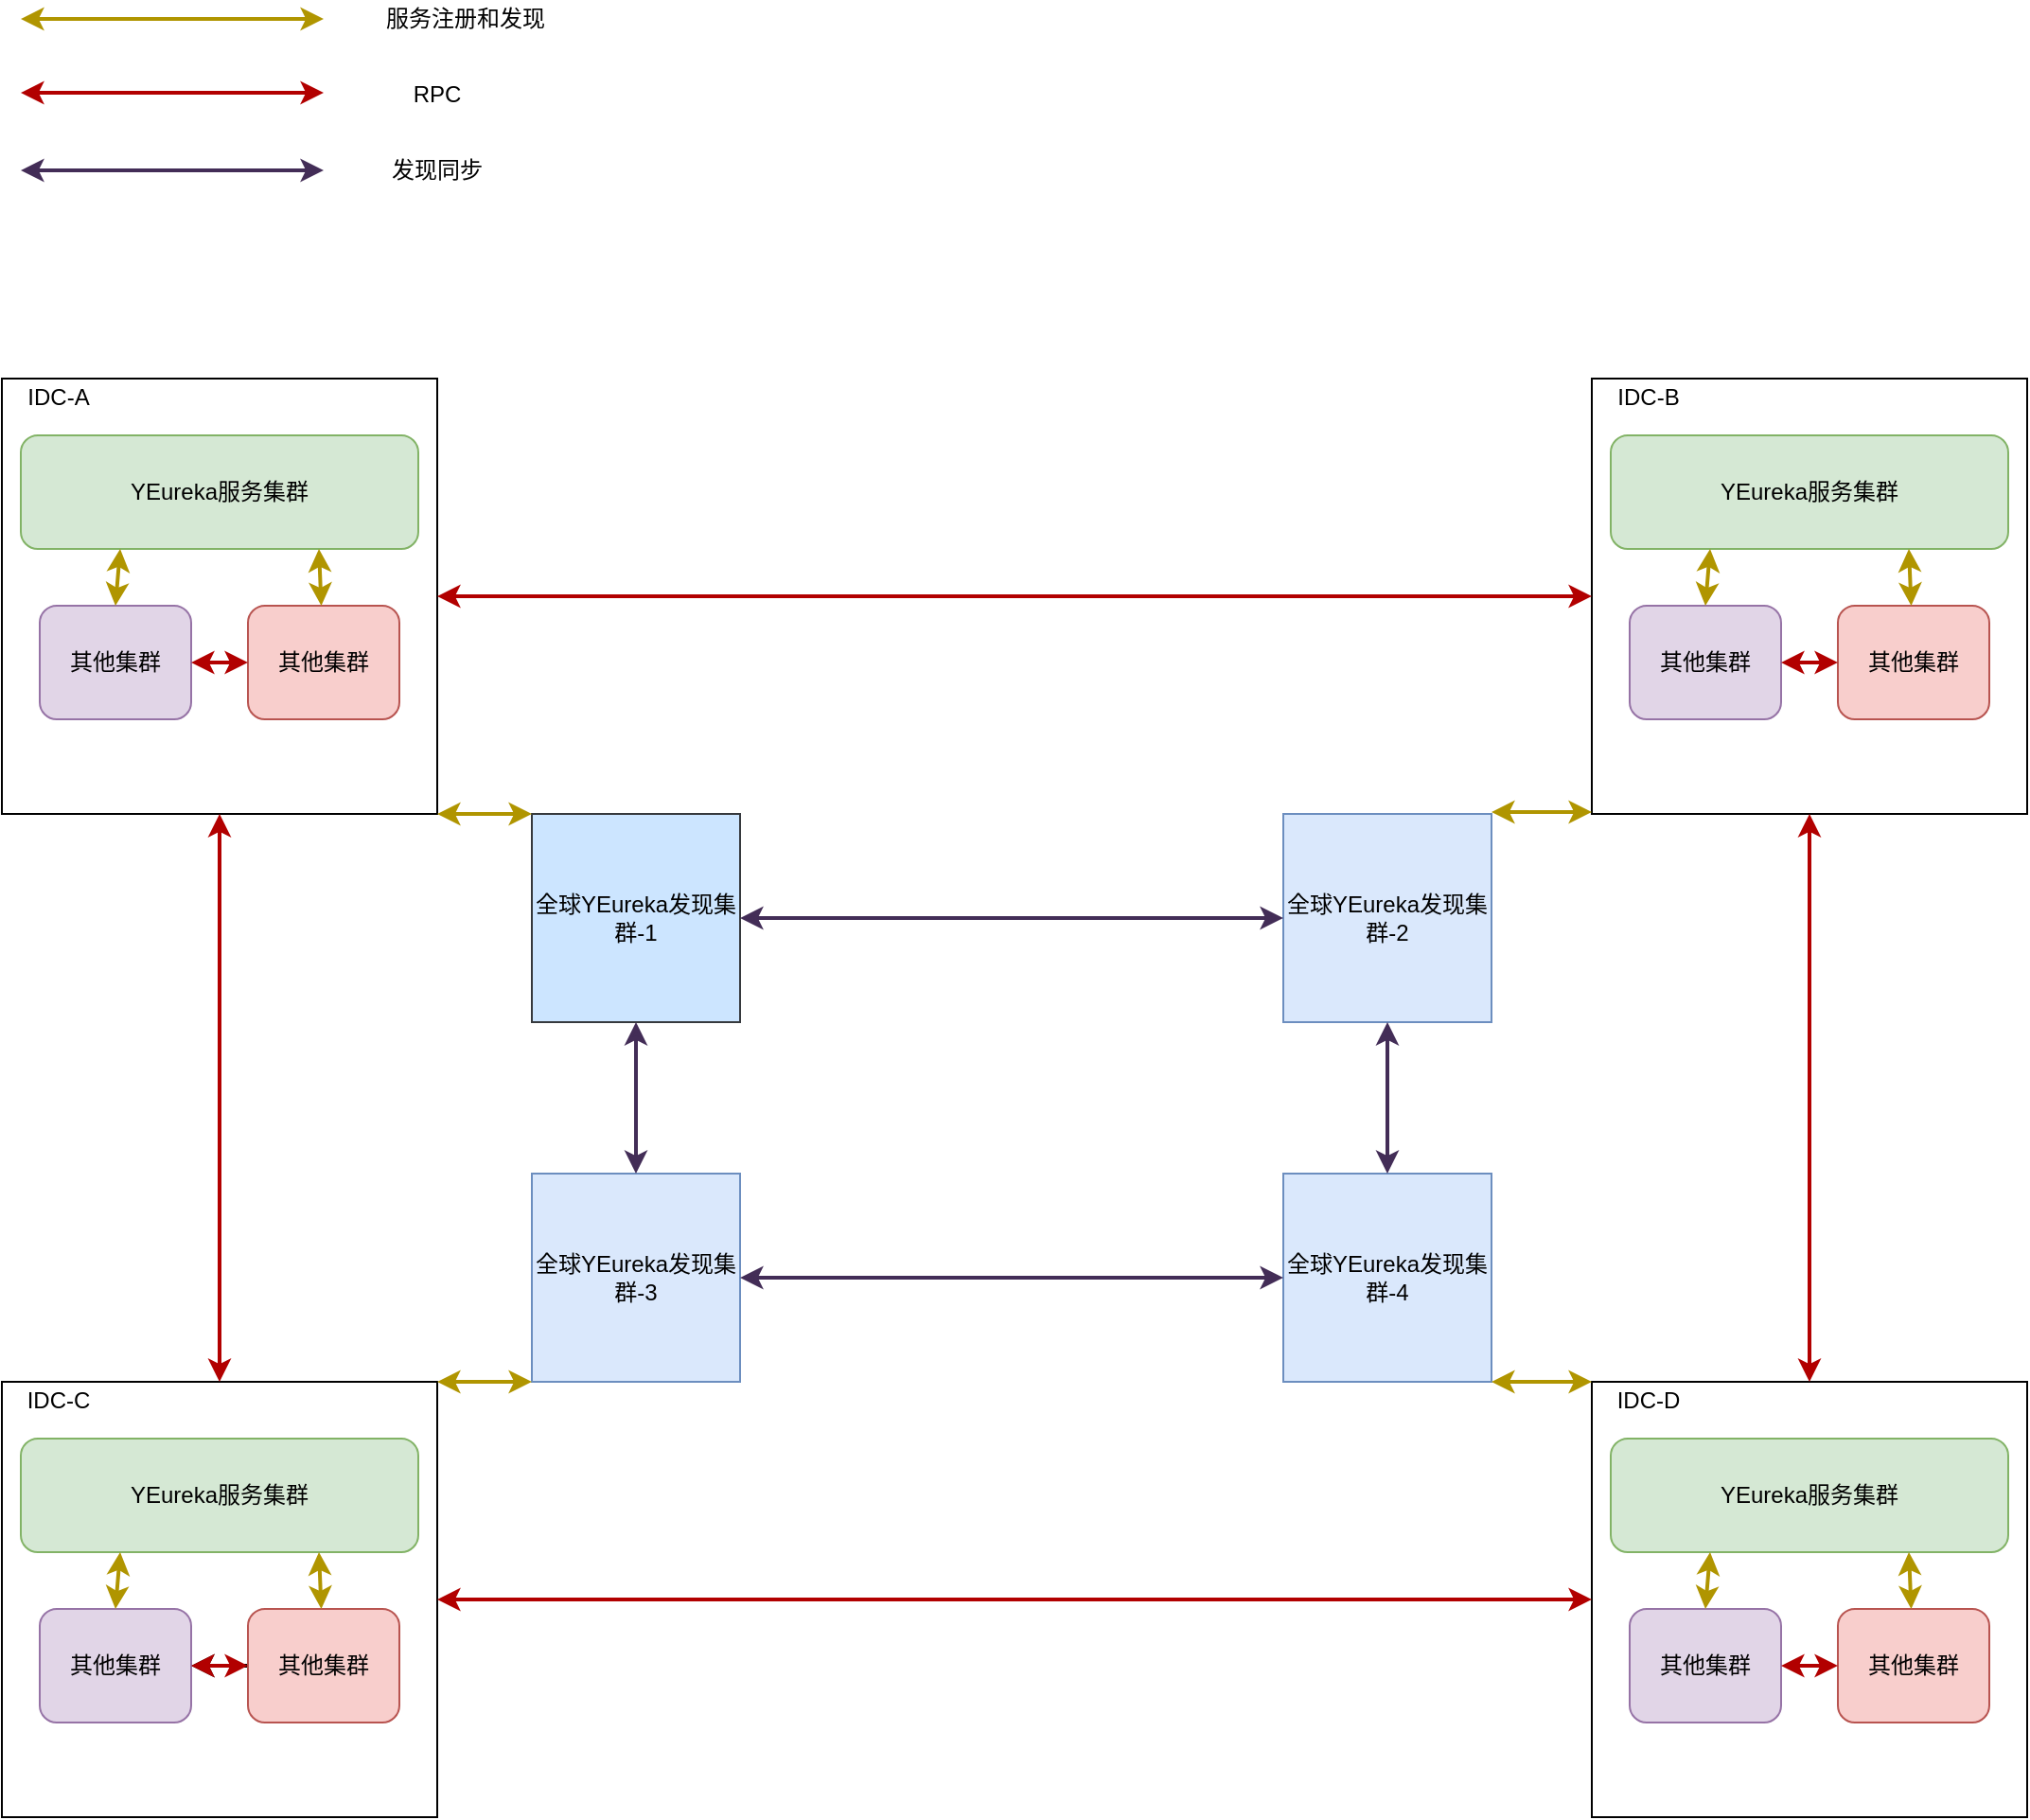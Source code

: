<mxfile version="13.8.0" type="github">
  <diagram id="62m_wsy3EDpjfOrOz8zj" name="Page-1">
    <mxGraphModel dx="1422" dy="1963" grid="1" gridSize="10" guides="1" tooltips="1" connect="1" arrows="1" fold="1" page="1" pageScale="1" pageWidth="827" pageHeight="1169" math="0" shadow="0">
      <root>
        <mxCell id="0" />
        <mxCell id="1" parent="0" />
        <mxCell id="1MdkNr_c9jZ1odj1kv4w-10" value="" style="whiteSpace=wrap;html=1;aspect=fixed;" parent="1" vertex="1">
          <mxGeometry x="150" y="150" width="230" height="230" as="geometry" />
        </mxCell>
        <mxCell id="1MdkNr_c9jZ1odj1kv4w-11" value="YEureka服务集群" style="rounded=1;whiteSpace=wrap;html=1;fillColor=#d5e8d4;strokeColor=#82b366;" parent="1" vertex="1">
          <mxGeometry x="160" y="180" width="210" height="60" as="geometry" />
        </mxCell>
        <mxCell id="1MdkNr_c9jZ1odj1kv4w-12" value="IDC-A" style="text;html=1;strokeColor=none;fillColor=none;align=center;verticalAlign=middle;whiteSpace=wrap;rounded=0;" parent="1" vertex="1">
          <mxGeometry x="150" y="150" width="60" height="20" as="geometry" />
        </mxCell>
        <mxCell id="1MdkNr_c9jZ1odj1kv4w-13" value="其他集群" style="rounded=1;whiteSpace=wrap;html=1;fillColor=#f8cecc;strokeColor=#b85450;" parent="1" vertex="1">
          <mxGeometry x="280" y="270" width="80" height="60" as="geometry" />
        </mxCell>
        <mxCell id="1MdkNr_c9jZ1odj1kv4w-14" value="" style="endArrow=classic;startArrow=classic;html=1;exitX=0.75;exitY=1;exitDx=0;exitDy=0;fillColor=#e3c800;strokeColor=#B09500;strokeWidth=2;" parent="1" source="1MdkNr_c9jZ1odj1kv4w-11" target="1MdkNr_c9jZ1odj1kv4w-13" edge="1">
          <mxGeometry width="50" height="50" relative="1" as="geometry">
            <mxPoint x="510" y="500" as="sourcePoint" />
            <mxPoint x="550" y="470" as="targetPoint" />
          </mxGeometry>
        </mxCell>
        <mxCell id="1MdkNr_c9jZ1odj1kv4w-15" value="其他集群" style="rounded=1;whiteSpace=wrap;html=1;fillColor=#e1d5e7;strokeColor=#9673a6;" parent="1" vertex="1">
          <mxGeometry x="170" y="270" width="80" height="60" as="geometry" />
        </mxCell>
        <mxCell id="1MdkNr_c9jZ1odj1kv4w-16" value="" style="endArrow=classic;startArrow=classic;html=1;exitX=0.5;exitY=0;exitDx=0;exitDy=0;entryX=0.25;entryY=1;entryDx=0;entryDy=0;fillColor=#e3c800;strokeColor=#B09500;strokeWidth=2;" parent="1" source="1MdkNr_c9jZ1odj1kv4w-15" target="1MdkNr_c9jZ1odj1kv4w-11" edge="1">
          <mxGeometry width="50" height="50" relative="1" as="geometry">
            <mxPoint x="327.5" y="250" as="sourcePoint" />
            <mxPoint x="328.75" y="280" as="targetPoint" />
          </mxGeometry>
        </mxCell>
        <mxCell id="1MdkNr_c9jZ1odj1kv4w-17" value="" style="endArrow=classic;startArrow=classic;html=1;entryX=0;entryY=0.5;entryDx=0;entryDy=0;fillColor=#e51400;strokeColor=#B20000;strokeWidth=2;" parent="1" source="1MdkNr_c9jZ1odj1kv4w-15" target="1MdkNr_c9jZ1odj1kv4w-13" edge="1">
          <mxGeometry width="50" height="50" relative="1" as="geometry">
            <mxPoint x="510" y="500" as="sourcePoint" />
            <mxPoint x="560" y="450" as="targetPoint" />
          </mxGeometry>
        </mxCell>
        <mxCell id="1MdkNr_c9jZ1odj1kv4w-18" value="全球YEureka发现集群-1" style="whiteSpace=wrap;html=1;aspect=fixed;fillColor=#cce5ff;strokeColor=#36393d;rounded=0;shadow=0;glass=0;" parent="1" vertex="1">
          <mxGeometry x="430" y="380" width="110" height="110" as="geometry" />
        </mxCell>
        <mxCell id="1MdkNr_c9jZ1odj1kv4w-19" value="" style="whiteSpace=wrap;html=1;aspect=fixed;" parent="1" vertex="1">
          <mxGeometry x="990" y="150" width="230" height="230" as="geometry" />
        </mxCell>
        <mxCell id="1MdkNr_c9jZ1odj1kv4w-20" value="YEureka服务集群" style="rounded=1;whiteSpace=wrap;html=1;fillColor=#d5e8d4;strokeColor=#82b366;" parent="1" vertex="1">
          <mxGeometry x="1000" y="180" width="210" height="60" as="geometry" />
        </mxCell>
        <mxCell id="1MdkNr_c9jZ1odj1kv4w-21" value="IDC-B" style="text;html=1;strokeColor=none;fillColor=none;align=center;verticalAlign=middle;whiteSpace=wrap;rounded=0;" parent="1" vertex="1">
          <mxGeometry x="990" y="150" width="60" height="20" as="geometry" />
        </mxCell>
        <mxCell id="1MdkNr_c9jZ1odj1kv4w-22" value="其他集群" style="rounded=1;whiteSpace=wrap;html=1;fillColor=#f8cecc;strokeColor=#b85450;" parent="1" vertex="1">
          <mxGeometry x="1120" y="270" width="80" height="60" as="geometry" />
        </mxCell>
        <mxCell id="1MdkNr_c9jZ1odj1kv4w-23" value="" style="endArrow=classic;startArrow=classic;html=1;exitX=0.75;exitY=1;exitDx=0;exitDy=0;fillColor=#e3c800;strokeColor=#B09500;strokeWidth=2;" parent="1" source="1MdkNr_c9jZ1odj1kv4w-20" target="1MdkNr_c9jZ1odj1kv4w-22" edge="1">
          <mxGeometry width="50" height="50" relative="1" as="geometry">
            <mxPoint x="1350" y="500" as="sourcePoint" />
            <mxPoint x="1390" y="470" as="targetPoint" />
          </mxGeometry>
        </mxCell>
        <mxCell id="1MdkNr_c9jZ1odj1kv4w-24" value="其他集群" style="rounded=1;whiteSpace=wrap;html=1;fillColor=#e1d5e7;strokeColor=#9673a6;" parent="1" vertex="1">
          <mxGeometry x="1010" y="270" width="80" height="60" as="geometry" />
        </mxCell>
        <mxCell id="1MdkNr_c9jZ1odj1kv4w-25" value="" style="endArrow=classic;startArrow=classic;html=1;exitX=0.5;exitY=0;exitDx=0;exitDy=0;entryX=0.25;entryY=1;entryDx=0;entryDy=0;fillColor=#e3c800;strokeColor=#B09500;strokeWidth=2;" parent="1" source="1MdkNr_c9jZ1odj1kv4w-24" target="1MdkNr_c9jZ1odj1kv4w-20" edge="1">
          <mxGeometry width="50" height="50" relative="1" as="geometry">
            <mxPoint x="1167.5" y="250" as="sourcePoint" />
            <mxPoint x="1168.75" y="280" as="targetPoint" />
          </mxGeometry>
        </mxCell>
        <mxCell id="1MdkNr_c9jZ1odj1kv4w-26" value="" style="endArrow=classic;startArrow=classic;html=1;entryX=0;entryY=0.5;entryDx=0;entryDy=0;fillColor=#e51400;strokeColor=#B20000;strokeWidth=2;" parent="1" source="1MdkNr_c9jZ1odj1kv4w-24" target="1MdkNr_c9jZ1odj1kv4w-22" edge="1">
          <mxGeometry width="50" height="50" relative="1" as="geometry">
            <mxPoint x="1350" y="500" as="sourcePoint" />
            <mxPoint x="1400" y="450" as="targetPoint" />
          </mxGeometry>
        </mxCell>
        <mxCell id="1MdkNr_c9jZ1odj1kv4w-27" value="" style="whiteSpace=wrap;html=1;aspect=fixed;" parent="1" vertex="1">
          <mxGeometry x="150" y="680" width="230" height="230" as="geometry" />
        </mxCell>
        <mxCell id="1MdkNr_c9jZ1odj1kv4w-28" value="YEureka服务集群" style="rounded=1;whiteSpace=wrap;html=1;fillColor=#d5e8d4;strokeColor=#82b366;" parent="1" vertex="1">
          <mxGeometry x="160" y="710" width="210" height="60" as="geometry" />
        </mxCell>
        <mxCell id="1MdkNr_c9jZ1odj1kv4w-29" value="IDC-C" style="text;html=1;strokeColor=none;fillColor=none;align=center;verticalAlign=middle;whiteSpace=wrap;rounded=0;" parent="1" vertex="1">
          <mxGeometry x="150" y="680" width="60" height="20" as="geometry" />
        </mxCell>
        <mxCell id="6lS-zs9_245BjLI-id7m-17" value="" style="edgeStyle=orthogonalEdgeStyle;rounded=0;orthogonalLoop=1;jettySize=auto;html=1;strokeWidth=2;" edge="1" parent="1" source="1MdkNr_c9jZ1odj1kv4w-30" target="1MdkNr_c9jZ1odj1kv4w-32">
          <mxGeometry relative="1" as="geometry" />
        </mxCell>
        <mxCell id="1MdkNr_c9jZ1odj1kv4w-30" value="其他集群" style="rounded=1;whiteSpace=wrap;html=1;fillColor=#f8cecc;strokeColor=#b85450;" parent="1" vertex="1">
          <mxGeometry x="280" y="800" width="80" height="60" as="geometry" />
        </mxCell>
        <mxCell id="1MdkNr_c9jZ1odj1kv4w-31" value="" style="endArrow=classic;startArrow=classic;html=1;exitX=0.75;exitY=1;exitDx=0;exitDy=0;fillColor=#e3c800;strokeColor=#B09500;strokeWidth=2;" parent="1" source="1MdkNr_c9jZ1odj1kv4w-28" target="1MdkNr_c9jZ1odj1kv4w-30" edge="1">
          <mxGeometry width="50" height="50" relative="1" as="geometry">
            <mxPoint x="510" y="1030" as="sourcePoint" />
            <mxPoint x="550" y="1000" as="targetPoint" />
          </mxGeometry>
        </mxCell>
        <mxCell id="1MdkNr_c9jZ1odj1kv4w-32" value="其他集群" style="rounded=1;whiteSpace=wrap;html=1;fillColor=#e1d5e7;strokeColor=#9673a6;" parent="1" vertex="1">
          <mxGeometry x="170" y="800" width="80" height="60" as="geometry" />
        </mxCell>
        <mxCell id="1MdkNr_c9jZ1odj1kv4w-33" value="" style="endArrow=classic;startArrow=classic;html=1;exitX=0.5;exitY=0;exitDx=0;exitDy=0;entryX=0.25;entryY=1;entryDx=0;entryDy=0;fillColor=#e3c800;strokeColor=#B09500;strokeWidth=2;" parent="1" source="1MdkNr_c9jZ1odj1kv4w-32" target="1MdkNr_c9jZ1odj1kv4w-28" edge="1">
          <mxGeometry width="50" height="50" relative="1" as="geometry">
            <mxPoint x="327.5" y="780" as="sourcePoint" />
            <mxPoint x="328.75" y="810" as="targetPoint" />
          </mxGeometry>
        </mxCell>
        <mxCell id="1MdkNr_c9jZ1odj1kv4w-35" value="" style="whiteSpace=wrap;html=1;aspect=fixed;" parent="1" vertex="1">
          <mxGeometry x="990" y="680" width="230" height="230" as="geometry" />
        </mxCell>
        <mxCell id="1MdkNr_c9jZ1odj1kv4w-36" value="YEureka服务集群" style="rounded=1;whiteSpace=wrap;html=1;fillColor=#d5e8d4;strokeColor=#82b366;" parent="1" vertex="1">
          <mxGeometry x="1000" y="710" width="210" height="60" as="geometry" />
        </mxCell>
        <mxCell id="1MdkNr_c9jZ1odj1kv4w-37" value="IDC-D" style="text;html=1;strokeColor=none;fillColor=none;align=center;verticalAlign=middle;whiteSpace=wrap;rounded=0;" parent="1" vertex="1">
          <mxGeometry x="990" y="680" width="60" height="20" as="geometry" />
        </mxCell>
        <mxCell id="1MdkNr_c9jZ1odj1kv4w-38" value="其他集群" style="rounded=1;whiteSpace=wrap;html=1;fillColor=#f8cecc;strokeColor=#b85450;" parent="1" vertex="1">
          <mxGeometry x="1120" y="800" width="80" height="60" as="geometry" />
        </mxCell>
        <mxCell id="1MdkNr_c9jZ1odj1kv4w-39" value="" style="endArrow=classic;startArrow=classic;html=1;exitX=0.75;exitY=1;exitDx=0;exitDy=0;fillColor=#e3c800;strokeColor=#B09500;strokeWidth=2;" parent="1" source="1MdkNr_c9jZ1odj1kv4w-36" target="1MdkNr_c9jZ1odj1kv4w-38" edge="1">
          <mxGeometry width="50" height="50" relative="1" as="geometry">
            <mxPoint x="1350" y="1030" as="sourcePoint" />
            <mxPoint x="1390" y="1000" as="targetPoint" />
          </mxGeometry>
        </mxCell>
        <mxCell id="1MdkNr_c9jZ1odj1kv4w-40" value="其他集群" style="rounded=1;whiteSpace=wrap;html=1;fillColor=#e1d5e7;strokeColor=#9673a6;" parent="1" vertex="1">
          <mxGeometry x="1010" y="800" width="80" height="60" as="geometry" />
        </mxCell>
        <mxCell id="1MdkNr_c9jZ1odj1kv4w-41" value="" style="endArrow=classic;startArrow=classic;html=1;exitX=0.5;exitY=0;exitDx=0;exitDy=0;entryX=0.25;entryY=1;entryDx=0;entryDy=0;fillColor=#e3c800;strokeColor=#B09500;strokeWidth=2;" parent="1" source="1MdkNr_c9jZ1odj1kv4w-40" target="1MdkNr_c9jZ1odj1kv4w-36" edge="1">
          <mxGeometry width="50" height="50" relative="1" as="geometry">
            <mxPoint x="1167.5" y="780" as="sourcePoint" />
            <mxPoint x="1168.75" y="810" as="targetPoint" />
          </mxGeometry>
        </mxCell>
        <mxCell id="1MdkNr_c9jZ1odj1kv4w-42" value="" style="endArrow=classic;startArrow=classic;html=1;entryX=0;entryY=0.5;entryDx=0;entryDy=0;fillColor=#e51400;strokeColor=#B20000;strokeWidth=2;" parent="1" source="1MdkNr_c9jZ1odj1kv4w-40" target="1MdkNr_c9jZ1odj1kv4w-38" edge="1">
          <mxGeometry width="50" height="50" relative="1" as="geometry">
            <mxPoint x="1350" y="1030" as="sourcePoint" />
            <mxPoint x="1400" y="980" as="targetPoint" />
          </mxGeometry>
        </mxCell>
        <mxCell id="1MdkNr_c9jZ1odj1kv4w-47" value="" style="endArrow=classic;startArrow=classic;html=1;entryX=0.5;entryY=1;entryDx=0;entryDy=0;fillColor=#e51400;strokeColor=#B20000;strokeWidth=2;" parent="1" source="1MdkNr_c9jZ1odj1kv4w-27" target="1MdkNr_c9jZ1odj1kv4w-10" edge="1">
          <mxGeometry width="50" height="50" relative="1" as="geometry">
            <mxPoint x="350" y="430" as="sourcePoint" />
            <mxPoint x="400" y="420" as="targetPoint" />
          </mxGeometry>
        </mxCell>
        <mxCell id="1MdkNr_c9jZ1odj1kv4w-48" value="" style="endArrow=classic;startArrow=classic;html=1;entryX=0;entryY=0.5;entryDx=0;entryDy=0;exitX=1;exitY=0.5;exitDx=0;exitDy=0;strokeWidth=2;fillColor=#e51400;strokeColor=#B20000;" parent="1" source="1MdkNr_c9jZ1odj1kv4w-27" target="1MdkNr_c9jZ1odj1kv4w-35" edge="1">
          <mxGeometry width="50" height="50" relative="1" as="geometry">
            <mxPoint x="650" y="610" as="sourcePoint" />
            <mxPoint x="700" y="560" as="targetPoint" />
          </mxGeometry>
        </mxCell>
        <mxCell id="1MdkNr_c9jZ1odj1kv4w-49" value="" style="endArrow=classic;startArrow=classic;html=1;strokeWidth=2;fillColor=#e51400;strokeColor=#B20000;" parent="1" source="1MdkNr_c9jZ1odj1kv4w-19" target="1MdkNr_c9jZ1odj1kv4w-35" edge="1">
          <mxGeometry width="50" height="50" relative="1" as="geometry">
            <mxPoint x="930" y="414" as="sourcePoint" />
            <mxPoint x="1220" y="414" as="targetPoint" />
          </mxGeometry>
        </mxCell>
        <mxCell id="1MdkNr_c9jZ1odj1kv4w-50" value="" style="endArrow=classic;startArrow=classic;html=1;exitX=0;exitY=0.5;exitDx=0;exitDy=0;entryX=1;entryY=0.5;entryDx=0;entryDy=0;strokeWidth=2;fillColor=#e51400;strokeColor=#B20000;" parent="1" source="1MdkNr_c9jZ1odj1kv4w-19" target="1MdkNr_c9jZ1odj1kv4w-10" edge="1">
          <mxGeometry width="50" height="50" relative="1" as="geometry">
            <mxPoint x="935" y="390" as="sourcePoint" />
            <mxPoint x="935" y="550" as="targetPoint" />
          </mxGeometry>
        </mxCell>
        <mxCell id="1MdkNr_c9jZ1odj1kv4w-51" value="全球YEureka发现集群-4" style="whiteSpace=wrap;html=1;aspect=fixed;fillColor=#dae8fc;strokeColor=#6c8ebf;rounded=0;" parent="1" vertex="1">
          <mxGeometry x="827" y="570" width="110" height="110" as="geometry" />
        </mxCell>
        <mxCell id="1MdkNr_c9jZ1odj1kv4w-52" value="全球YEureka发现集群-3" style="whiteSpace=wrap;html=1;aspect=fixed;fillColor=#dae8fc;strokeColor=#6c8ebf;rounded=0;" parent="1" vertex="1">
          <mxGeometry x="430" y="570" width="110" height="110" as="geometry" />
        </mxCell>
        <mxCell id="1MdkNr_c9jZ1odj1kv4w-53" value="全球YEureka发现集群-2" style="whiteSpace=wrap;html=1;aspect=fixed;fillColor=#dae8fc;strokeColor=#6c8ebf;rounded=0;sketch=0;" parent="1" vertex="1">
          <mxGeometry x="827" y="380" width="110" height="110" as="geometry" />
        </mxCell>
        <mxCell id="1MdkNr_c9jZ1odj1kv4w-54" value="" style="endArrow=classic;startArrow=classic;html=1;exitX=0;exitY=1;exitDx=0;exitDy=0;fillColor=#e3c800;strokeColor=#B09500;strokeWidth=2;" parent="1" source="1MdkNr_c9jZ1odj1kv4w-52" edge="1">
          <mxGeometry width="50" height="50" relative="1" as="geometry">
            <mxPoint x="330" y="730" as="sourcePoint" />
            <mxPoint x="380" y="680" as="targetPoint" />
          </mxGeometry>
        </mxCell>
        <mxCell id="1MdkNr_c9jZ1odj1kv4w-55" value="" style="endArrow=classic;startArrow=classic;html=1;entryX=1;entryY=1;entryDx=0;entryDy=0;exitX=0;exitY=0;exitDx=0;exitDy=0;fillColor=#e3c800;strokeColor=#B09500;strokeWidth=2;" parent="1" source="1MdkNr_c9jZ1odj1kv4w-18" target="1MdkNr_c9jZ1odj1kv4w-10" edge="1">
          <mxGeometry width="50" height="50" relative="1" as="geometry">
            <mxPoint x="640" y="510" as="sourcePoint" />
            <mxPoint x="690" y="460" as="targetPoint" />
          </mxGeometry>
        </mxCell>
        <mxCell id="1MdkNr_c9jZ1odj1kv4w-56" value="" style="endArrow=classic;startArrow=classic;html=1;exitX=0;exitY=0;exitDx=0;exitDy=0;fillColor=#e3c800;strokeColor=#B09500;strokeWidth=2;" parent="1" source="1MdkNr_c9jZ1odj1kv4w-37" edge="1">
          <mxGeometry width="50" height="50" relative="1" as="geometry">
            <mxPoint x="987" y="680" as="sourcePoint" />
            <mxPoint x="937" y="680" as="targetPoint" />
          </mxGeometry>
        </mxCell>
        <mxCell id="1MdkNr_c9jZ1odj1kv4w-57" value="" style="endArrow=classic;startArrow=classic;html=1;exitX=0;exitY=0;exitDx=0;exitDy=0;fillColor=#e3c800;strokeColor=#B09500;strokeWidth=2;" parent="1" edge="1">
          <mxGeometry width="50" height="50" relative="1" as="geometry">
            <mxPoint x="990" y="379" as="sourcePoint" />
            <mxPoint x="937" y="379" as="targetPoint" />
          </mxGeometry>
        </mxCell>
        <mxCell id="1MdkNr_c9jZ1odj1kv4w-58" value="" style="endArrow=classic;startArrow=classic;html=1;entryX=1;entryY=0.5;entryDx=0;entryDy=0;exitX=0;exitY=0.5;exitDx=0;exitDy=0;fillColor=#76608a;strokeColor=#432D57;strokeWidth=2;" parent="1" source="1MdkNr_c9jZ1odj1kv4w-51" target="1MdkNr_c9jZ1odj1kv4w-52" edge="1">
          <mxGeometry width="50" height="50" relative="1" as="geometry">
            <mxPoint x="660" y="630" as="sourcePoint" />
            <mxPoint x="710" y="580" as="targetPoint" />
          </mxGeometry>
        </mxCell>
        <mxCell id="1MdkNr_c9jZ1odj1kv4w-59" value="" style="endArrow=classic;startArrow=classic;html=1;exitX=0.5;exitY=1;exitDx=0;exitDy=0;fillColor=#76608a;strokeColor=#432D57;strokeWidth=2;" parent="1" source="1MdkNr_c9jZ1odj1kv4w-53" target="1MdkNr_c9jZ1odj1kv4w-51" edge="1">
          <mxGeometry width="50" height="50" relative="1" as="geometry">
            <mxPoint x="837" y="635" as="sourcePoint" />
            <mxPoint x="550" y="635" as="targetPoint" />
          </mxGeometry>
        </mxCell>
        <mxCell id="1MdkNr_c9jZ1odj1kv4w-60" value="" style="endArrow=classic;startArrow=classic;html=1;exitX=1;exitY=0.5;exitDx=0;exitDy=0;fillColor=#76608a;strokeColor=#432D57;strokeWidth=2;" parent="1" source="1MdkNr_c9jZ1odj1kv4w-18" target="1MdkNr_c9jZ1odj1kv4w-53" edge="1">
          <mxGeometry width="50" height="50" relative="1" as="geometry">
            <mxPoint x="892" y="500" as="sourcePoint" />
            <mxPoint x="892" y="580" as="targetPoint" />
          </mxGeometry>
        </mxCell>
        <mxCell id="1MdkNr_c9jZ1odj1kv4w-61" value="" style="endArrow=classic;startArrow=classic;html=1;exitX=0.5;exitY=1;exitDx=0;exitDy=0;entryX=0.5;entryY=0;entryDx=0;entryDy=0;fillColor=#76608a;strokeColor=#432D57;strokeWidth=2;" parent="1" source="1MdkNr_c9jZ1odj1kv4w-18" target="1MdkNr_c9jZ1odj1kv4w-52" edge="1">
          <mxGeometry width="50" height="50" relative="1" as="geometry">
            <mxPoint x="490" y="520" as="sourcePoint" />
            <mxPoint x="777" y="520" as="targetPoint" />
          </mxGeometry>
        </mxCell>
        <mxCell id="6lS-zs9_245BjLI-id7m-5" value="" style="endArrow=classic;startArrow=classic;html=1;fillColor=#e51400;strokeColor=#B20000;strokeWidth=2;" edge="1" parent="1">
          <mxGeometry width="50" height="50" relative="1" as="geometry">
            <mxPoint x="160" y="-1" as="sourcePoint" />
            <mxPoint x="320" y="-1" as="targetPoint" />
          </mxGeometry>
        </mxCell>
        <mxCell id="6lS-zs9_245BjLI-id7m-6" value="" style="endArrow=classic;startArrow=classic;html=1;fillColor=#76608a;strokeColor=#432D57;strokeWidth=2;" edge="1" parent="1">
          <mxGeometry width="50" height="50" relative="1" as="geometry">
            <mxPoint x="160" y="40" as="sourcePoint" />
            <mxPoint x="320" y="40" as="targetPoint" />
          </mxGeometry>
        </mxCell>
        <mxCell id="6lS-zs9_245BjLI-id7m-7" value="" style="endArrow=classic;startArrow=classic;html=1;fillColor=#e3c800;strokeColor=#B09500;strokeWidth=2;" edge="1" parent="1">
          <mxGeometry width="50" height="50" relative="1" as="geometry">
            <mxPoint x="160" y="-40" as="sourcePoint" />
            <mxPoint x="320" y="-40" as="targetPoint" />
          </mxGeometry>
        </mxCell>
        <mxCell id="6lS-zs9_245BjLI-id7m-8" value="服务注册和发现" style="text;html=1;strokeColor=none;fillColor=none;align=center;verticalAlign=middle;whiteSpace=wrap;rounded=0;" vertex="1" parent="1">
          <mxGeometry x="350" y="-50" width="90" height="20" as="geometry" />
        </mxCell>
        <mxCell id="6lS-zs9_245BjLI-id7m-9" value="RPC" style="text;html=1;strokeColor=none;fillColor=none;align=center;verticalAlign=middle;whiteSpace=wrap;rounded=0;" vertex="1" parent="1">
          <mxGeometry x="350" y="-10" width="60" height="20" as="geometry" />
        </mxCell>
        <mxCell id="6lS-zs9_245BjLI-id7m-10" value="发现同步" style="text;html=1;strokeColor=none;fillColor=none;align=center;verticalAlign=middle;whiteSpace=wrap;rounded=0;" vertex="1" parent="1">
          <mxGeometry x="350" y="30" width="60" height="20" as="geometry" />
        </mxCell>
        <mxCell id="6lS-zs9_245BjLI-id7m-16" value="" style="endArrow=classic;startArrow=classic;html=1;fillColor=#e51400;strokeColor=#B20000;strokeWidth=2;entryX=0;entryY=0.5;entryDx=0;entryDy=0;" edge="1" parent="1" target="1MdkNr_c9jZ1odj1kv4w-30">
          <mxGeometry width="50" height="50" relative="1" as="geometry">
            <mxPoint x="250" y="830" as="sourcePoint" />
            <mxPoint x="290" y="850" as="targetPoint" />
          </mxGeometry>
        </mxCell>
      </root>
    </mxGraphModel>
  </diagram>
</mxfile>
